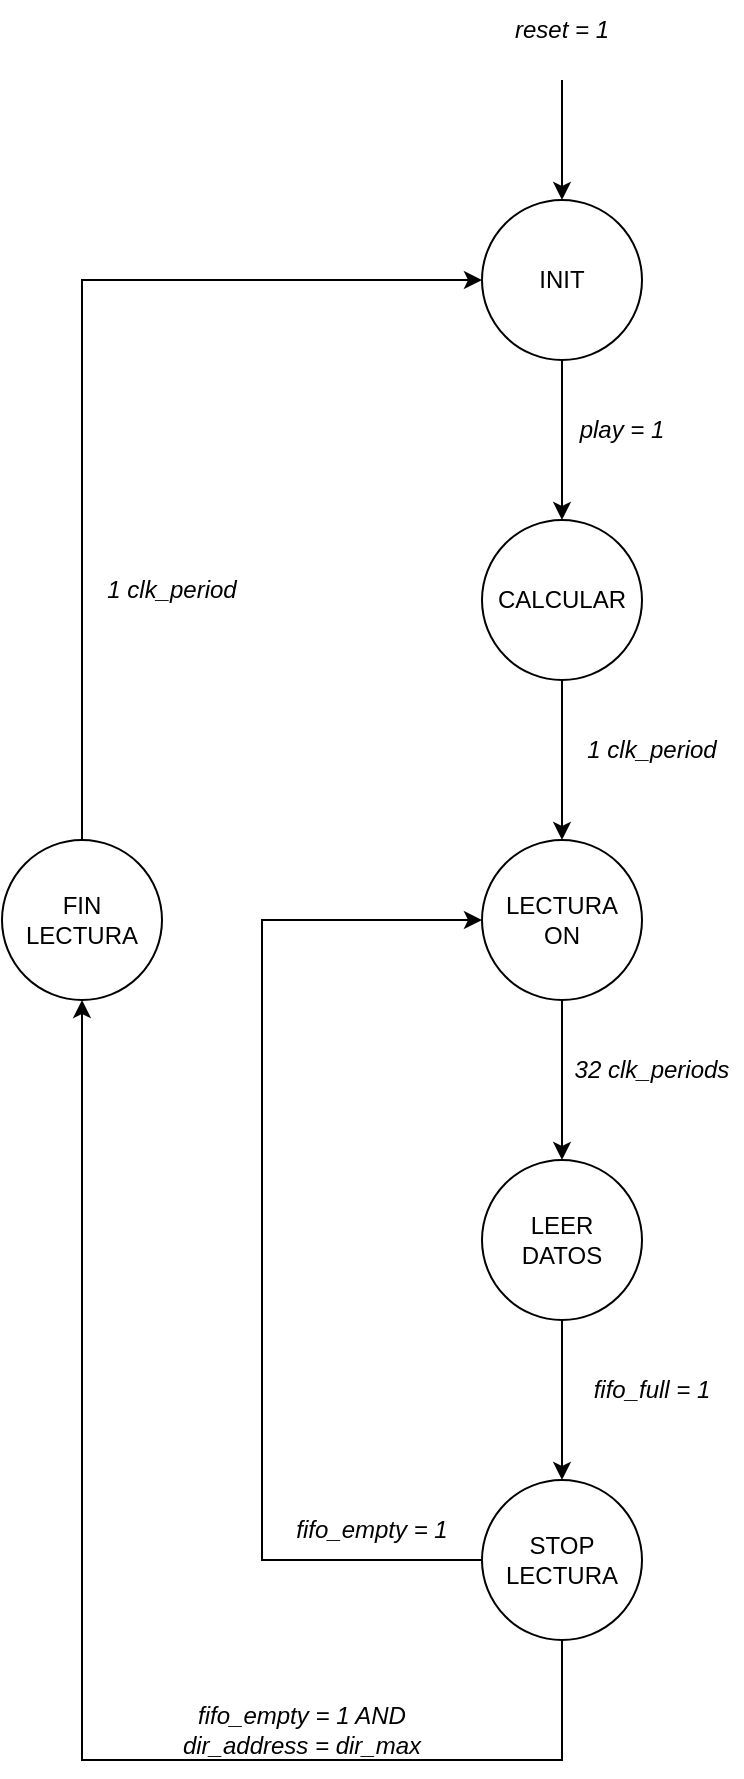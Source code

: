 <mxfile version="23.0.2" type="github">
  <diagram name="Página-1" id="Yzux-1L1ToNlMIoRDWY8">
    <mxGraphModel dx="1270" dy="1846" grid="1" gridSize="10" guides="1" tooltips="1" connect="1" arrows="1" fold="1" page="1" pageScale="1" pageWidth="827" pageHeight="1169" math="0" shadow="0">
      <root>
        <mxCell id="0" />
        <mxCell id="1" parent="0" />
        <mxCell id="3iHrb_n3Avrb_bWyAJw7-9" style="edgeStyle=orthogonalEdgeStyle;rounded=0;orthogonalLoop=1;jettySize=auto;html=1;exitX=0.5;exitY=1;exitDx=0;exitDy=0;entryX=0.5;entryY=0;entryDx=0;entryDy=0;" edge="1" parent="1" source="3iHrb_n3Avrb_bWyAJw7-2" target="3iHrb_n3Avrb_bWyAJw7-4">
          <mxGeometry relative="1" as="geometry" />
        </mxCell>
        <mxCell id="3iHrb_n3Avrb_bWyAJw7-2" value="CALCULAR" style="ellipse;whiteSpace=wrap;html=1;aspect=fixed;" vertex="1" parent="1">
          <mxGeometry x="360" y="200" width="80" height="80" as="geometry" />
        </mxCell>
        <mxCell id="3iHrb_n3Avrb_bWyAJw7-8" style="edgeStyle=orthogonalEdgeStyle;rounded=0;orthogonalLoop=1;jettySize=auto;html=1;exitX=0.5;exitY=1;exitDx=0;exitDy=0;entryX=0.5;entryY=0;entryDx=0;entryDy=0;" edge="1" parent="1" source="3iHrb_n3Avrb_bWyAJw7-3" target="3iHrb_n3Avrb_bWyAJw7-2">
          <mxGeometry relative="1" as="geometry" />
        </mxCell>
        <mxCell id="3iHrb_n3Avrb_bWyAJw7-3" value="INIT" style="ellipse;whiteSpace=wrap;html=1;aspect=fixed;" vertex="1" parent="1">
          <mxGeometry x="360" y="40" width="80" height="80" as="geometry" />
        </mxCell>
        <mxCell id="3iHrb_n3Avrb_bWyAJw7-10" style="edgeStyle=orthogonalEdgeStyle;rounded=0;orthogonalLoop=1;jettySize=auto;html=1;exitX=0.5;exitY=1;exitDx=0;exitDy=0;entryX=0.5;entryY=0;entryDx=0;entryDy=0;" edge="1" parent="1" source="3iHrb_n3Avrb_bWyAJw7-4" target="3iHrb_n3Avrb_bWyAJw7-5">
          <mxGeometry relative="1" as="geometry" />
        </mxCell>
        <mxCell id="3iHrb_n3Avrb_bWyAJw7-4" value="LECTURA &lt;br&gt;ON" style="ellipse;whiteSpace=wrap;html=1;aspect=fixed;" vertex="1" parent="1">
          <mxGeometry x="360" y="360" width="80" height="80" as="geometry" />
        </mxCell>
        <mxCell id="3iHrb_n3Avrb_bWyAJw7-11" style="edgeStyle=orthogonalEdgeStyle;rounded=0;orthogonalLoop=1;jettySize=auto;html=1;exitX=0.5;exitY=1;exitDx=0;exitDy=0;entryX=0.5;entryY=0;entryDx=0;entryDy=0;" edge="1" parent="1" source="3iHrb_n3Avrb_bWyAJw7-5" target="3iHrb_n3Avrb_bWyAJw7-6">
          <mxGeometry relative="1" as="geometry" />
        </mxCell>
        <mxCell id="3iHrb_n3Avrb_bWyAJw7-5" value="LEER &lt;br&gt;DATOS" style="ellipse;whiteSpace=wrap;html=1;aspect=fixed;" vertex="1" parent="1">
          <mxGeometry x="360" y="520" width="80" height="80" as="geometry" />
        </mxCell>
        <mxCell id="3iHrb_n3Avrb_bWyAJw7-12" style="edgeStyle=orthogonalEdgeStyle;rounded=0;orthogonalLoop=1;jettySize=auto;html=1;exitX=0.5;exitY=1;exitDx=0;exitDy=0;entryX=0.5;entryY=1;entryDx=0;entryDy=0;" edge="1" parent="1" source="3iHrb_n3Avrb_bWyAJw7-6" target="3iHrb_n3Avrb_bWyAJw7-7">
          <mxGeometry relative="1" as="geometry">
            <Array as="points">
              <mxPoint x="400" y="820" />
              <mxPoint x="160" y="820" />
            </Array>
          </mxGeometry>
        </mxCell>
        <mxCell id="3iHrb_n3Avrb_bWyAJw7-14" style="edgeStyle=orthogonalEdgeStyle;rounded=0;orthogonalLoop=1;jettySize=auto;html=1;exitX=0;exitY=0.5;exitDx=0;exitDy=0;" edge="1" parent="1" source="3iHrb_n3Avrb_bWyAJw7-6">
          <mxGeometry relative="1" as="geometry">
            <mxPoint x="360" y="400" as="targetPoint" />
            <Array as="points">
              <mxPoint x="250" y="720" />
              <mxPoint x="250" y="400" />
            </Array>
          </mxGeometry>
        </mxCell>
        <mxCell id="3iHrb_n3Avrb_bWyAJw7-6" value="STOP&lt;br&gt;LECTURA" style="ellipse;whiteSpace=wrap;html=1;aspect=fixed;" vertex="1" parent="1">
          <mxGeometry x="360" y="680" width="80" height="80" as="geometry" />
        </mxCell>
        <mxCell id="3iHrb_n3Avrb_bWyAJw7-13" style="edgeStyle=orthogonalEdgeStyle;rounded=0;orthogonalLoop=1;jettySize=auto;html=1;exitX=0.5;exitY=0;exitDx=0;exitDy=0;entryX=0;entryY=0.5;entryDx=0;entryDy=0;" edge="1" parent="1" source="3iHrb_n3Avrb_bWyAJw7-7" target="3iHrb_n3Avrb_bWyAJw7-3">
          <mxGeometry relative="1" as="geometry" />
        </mxCell>
        <mxCell id="3iHrb_n3Avrb_bWyAJw7-7" value="FIN LECTURA" style="ellipse;whiteSpace=wrap;html=1;aspect=fixed;" vertex="1" parent="1">
          <mxGeometry x="120" y="360" width="80" height="80" as="geometry" />
        </mxCell>
        <mxCell id="3iHrb_n3Avrb_bWyAJw7-15" value="&lt;i&gt;play = 1&lt;/i&gt;" style="text;html=1;strokeColor=none;fillColor=none;align=center;verticalAlign=middle;whiteSpace=wrap;rounded=0;" vertex="1" parent="1">
          <mxGeometry x="400" y="140" width="60" height="30" as="geometry" />
        </mxCell>
        <mxCell id="3iHrb_n3Avrb_bWyAJw7-16" value="&lt;i&gt;1 clk_period&lt;/i&gt;" style="text;html=1;strokeColor=none;fillColor=none;align=center;verticalAlign=middle;whiteSpace=wrap;rounded=0;" vertex="1" parent="1">
          <mxGeometry x="400" y="300" width="90" height="30" as="geometry" />
        </mxCell>
        <mxCell id="3iHrb_n3Avrb_bWyAJw7-17" value="&lt;i&gt;32 clk_periods&lt;/i&gt;" style="text;html=1;strokeColor=none;fillColor=none;align=center;verticalAlign=middle;whiteSpace=wrap;rounded=0;" vertex="1" parent="1">
          <mxGeometry x="400" y="460" width="90" height="30" as="geometry" />
        </mxCell>
        <mxCell id="3iHrb_n3Avrb_bWyAJw7-18" value="&lt;i&gt;fifo_full = 1&lt;/i&gt;" style="text;html=1;strokeColor=none;fillColor=none;align=center;verticalAlign=middle;whiteSpace=wrap;rounded=0;" vertex="1" parent="1">
          <mxGeometry x="400" y="620" width="90" height="30" as="geometry" />
        </mxCell>
        <mxCell id="3iHrb_n3Avrb_bWyAJw7-19" value="&lt;i&gt;fifo_empty = 1&lt;/i&gt;" style="text;html=1;strokeColor=none;fillColor=none;align=center;verticalAlign=middle;whiteSpace=wrap;rounded=0;" vertex="1" parent="1">
          <mxGeometry x="260" y="690" width="90" height="30" as="geometry" />
        </mxCell>
        <mxCell id="3iHrb_n3Avrb_bWyAJw7-20" value="&lt;i&gt;fifo_empty = 1 AND dir_address = dir_max&lt;/i&gt;" style="text;html=1;strokeColor=none;fillColor=none;align=center;verticalAlign=middle;whiteSpace=wrap;rounded=0;" vertex="1" parent="1">
          <mxGeometry x="190" y="790" width="160" height="30" as="geometry" />
        </mxCell>
        <mxCell id="3iHrb_n3Avrb_bWyAJw7-21" value="&lt;i&gt;1 clk_period&lt;/i&gt;" style="text;html=1;strokeColor=none;fillColor=none;align=center;verticalAlign=middle;whiteSpace=wrap;rounded=0;" vertex="1" parent="1">
          <mxGeometry x="160" y="220" width="90" height="30" as="geometry" />
        </mxCell>
        <mxCell id="3iHrb_n3Avrb_bWyAJw7-22" value="" style="endArrow=classic;html=1;rounded=0;entryX=0.5;entryY=0;entryDx=0;entryDy=0;" edge="1" parent="1" target="3iHrb_n3Avrb_bWyAJw7-3">
          <mxGeometry width="50" height="50" relative="1" as="geometry">
            <mxPoint x="400" y="-20" as="sourcePoint" />
            <mxPoint x="430" y="-60" as="targetPoint" />
          </mxGeometry>
        </mxCell>
        <mxCell id="3iHrb_n3Avrb_bWyAJw7-23" value="&lt;i&gt;reset = 1&lt;/i&gt;" style="text;html=1;strokeColor=none;fillColor=none;align=center;verticalAlign=middle;whiteSpace=wrap;rounded=0;" vertex="1" parent="1">
          <mxGeometry x="370" y="-60" width="60" height="30" as="geometry" />
        </mxCell>
      </root>
    </mxGraphModel>
  </diagram>
</mxfile>
